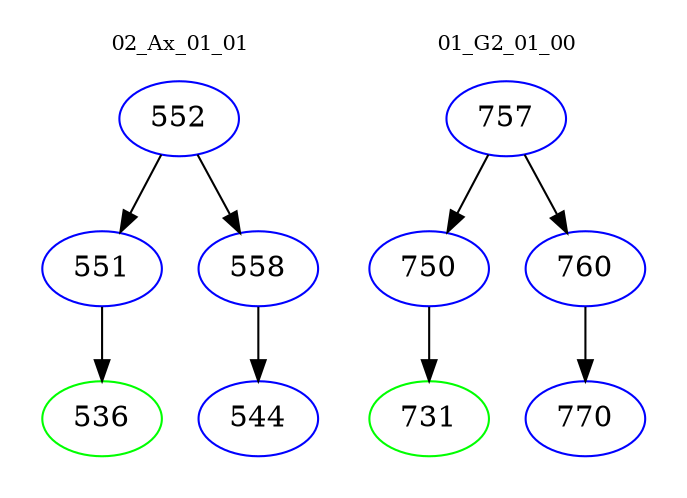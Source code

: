digraph{
subgraph cluster_0 {
color = white
label = "02_Ax_01_01";
fontsize=10;
T0_552 [label="552", color="blue"]
T0_552 -> T0_551 [color="black"]
T0_551 [label="551", color="blue"]
T0_551 -> T0_536 [color="black"]
T0_536 [label="536", color="green"]
T0_552 -> T0_558 [color="black"]
T0_558 [label="558", color="blue"]
T0_558 -> T0_544 [color="black"]
T0_544 [label="544", color="blue"]
}
subgraph cluster_1 {
color = white
label = "01_G2_01_00";
fontsize=10;
T1_757 [label="757", color="blue"]
T1_757 -> T1_750 [color="black"]
T1_750 [label="750", color="blue"]
T1_750 -> T1_731 [color="black"]
T1_731 [label="731", color="green"]
T1_757 -> T1_760 [color="black"]
T1_760 [label="760", color="blue"]
T1_760 -> T1_770 [color="black"]
T1_770 [label="770", color="blue"]
}
}

